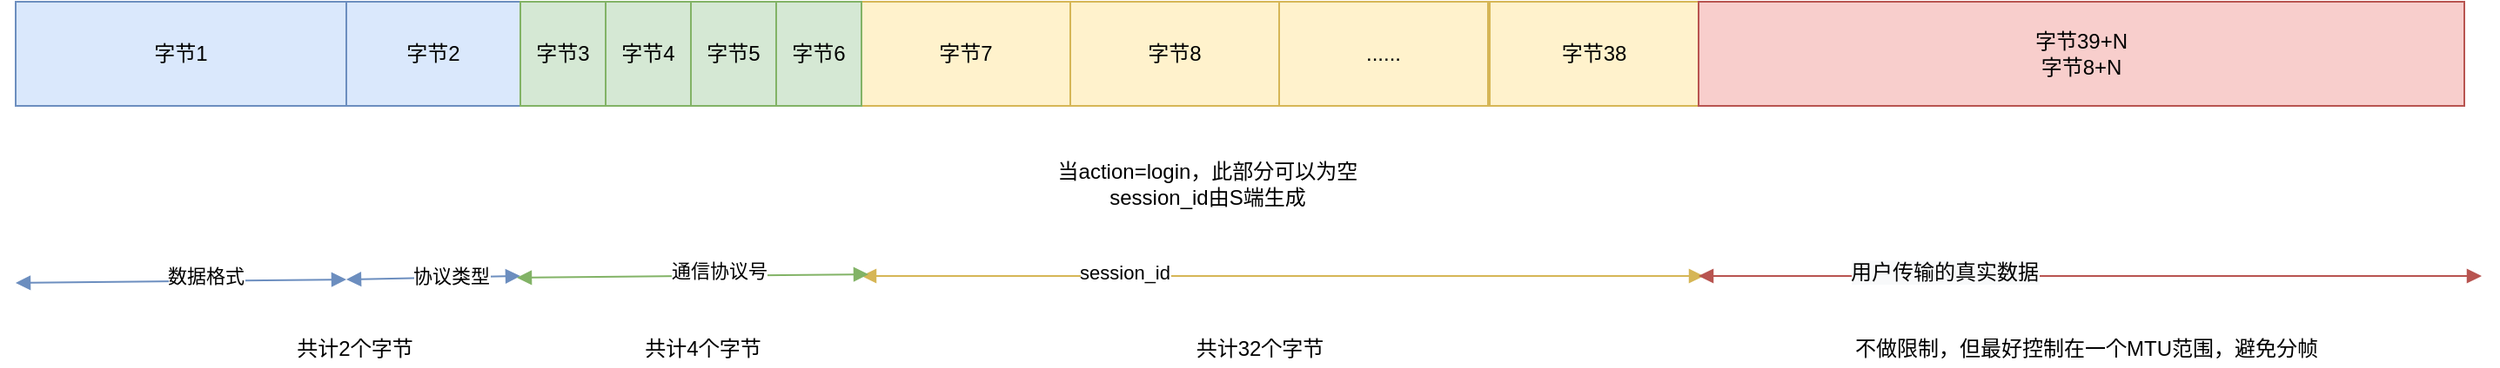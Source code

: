 <mxfile version="14.7.3" type="github">
  <diagram id="GCXrY2QsA4B7QGreXDqX" name="Page-1">
    <mxGraphModel dx="599" dy="704" grid="1" gridSize="10" guides="1" tooltips="1" connect="1" arrows="1" fold="1" page="1" pageScale="1" pageWidth="827" pageHeight="1169" math="0" shadow="0">
      <root>
        <mxCell id="0" />
        <mxCell id="1" parent="0" />
        <mxCell id="TAcSfTKSRgDNf1jZrh-P-1" value="字节7" style="rounded=0;whiteSpace=wrap;html=1;fillColor=#fff2cc;strokeColor=#d6b656;" parent="1" vertex="1">
          <mxGeometry x="1356" y="40" width="120" height="60" as="geometry" />
        </mxCell>
        <mxCell id="TAcSfTKSRgDNf1jZrh-P-2" value="&lt;span&gt;字节8&lt;/span&gt;" style="rounded=0;whiteSpace=wrap;html=1;fillColor=#fff2cc;strokeColor=#d6b656;" parent="1" vertex="1">
          <mxGeometry x="1476" y="40" width="120" height="60" as="geometry" />
        </mxCell>
        <mxCell id="TAcSfTKSRgDNf1jZrh-P-4" value="......" style="rounded=0;whiteSpace=wrap;html=1;fillColor=#fff2cc;strokeColor=#d6b656;" parent="1" vertex="1">
          <mxGeometry x="1596" y="40" width="120" height="60" as="geometry" />
        </mxCell>
        <mxCell id="TAcSfTKSRgDNf1jZrh-P-5" value="字节38" style="rounded=0;whiteSpace=wrap;html=1;fillColor=#fff2cc;strokeColor=#d6b656;" parent="1" vertex="1">
          <mxGeometry x="1717" y="40" width="120" height="60" as="geometry" />
        </mxCell>
        <mxCell id="TAcSfTKSRgDNf1jZrh-P-6" value="" style="endArrow=block;startArrow=block;endFill=1;startFill=1;html=1;fillColor=#fff2cc;strokeColor=#d6b656;" parent="1" edge="1">
          <mxGeometry width="160" relative="1" as="geometry">
            <mxPoint x="1356" y="198" as="sourcePoint" />
            <mxPoint x="1840" y="198" as="targetPoint" />
          </mxGeometry>
        </mxCell>
        <mxCell id="TAcSfTKSRgDNf1jZrh-P-7" value="session_id" style="edgeLabel;html=1;align=center;verticalAlign=middle;resizable=0;points=[];" parent="TAcSfTKSRgDNf1jZrh-P-6" vertex="1" connectable="0">
          <mxGeometry x="-0.376" y="2" relative="1" as="geometry">
            <mxPoint as="offset" />
          </mxGeometry>
        </mxCell>
        <mxCell id="TAcSfTKSRgDNf1jZrh-P-8" value="字节1" style="rounded=0;whiteSpace=wrap;html=1;fillColor=#dae8fc;strokeColor=#6c8ebf;" parent="1" vertex="1">
          <mxGeometry x="870" y="40" width="190" height="60" as="geometry" />
        </mxCell>
        <mxCell id="TAcSfTKSRgDNf1jZrh-P-11" value="" style="endArrow=block;startArrow=block;endFill=1;startFill=1;html=1;fillColor=#dae8fc;strokeColor=#6c8ebf;" parent="1" edge="1">
          <mxGeometry width="160" relative="1" as="geometry">
            <mxPoint x="870" y="202" as="sourcePoint" />
            <mxPoint x="1060" y="200" as="targetPoint" />
          </mxGeometry>
        </mxCell>
        <mxCell id="TAcSfTKSRgDNf1jZrh-P-17" value="数据格式" style="edgeLabel;html=1;align=center;verticalAlign=middle;resizable=0;points=[];" parent="TAcSfTKSRgDNf1jZrh-P-11" vertex="1" connectable="0">
          <mxGeometry x="0.148" y="3" relative="1" as="geometry">
            <mxPoint as="offset" />
          </mxGeometry>
        </mxCell>
        <mxCell id="TAcSfTKSRgDNf1jZrh-P-16" value="字节2" style="rounded=0;whiteSpace=wrap;html=1;fillColor=#dae8fc;strokeColor=#6c8ebf;" parent="1" vertex="1">
          <mxGeometry x="1060" y="40" width="100" height="60" as="geometry" />
        </mxCell>
        <mxCell id="TAcSfTKSRgDNf1jZrh-P-18" value="" style="endArrow=block;startArrow=block;endFill=1;startFill=1;html=1;fillColor=#dae8fc;strokeColor=#6c8ebf;" parent="1" edge="1">
          <mxGeometry width="160" relative="1" as="geometry">
            <mxPoint x="1060" y="200" as="sourcePoint" />
            <mxPoint x="1160" y="198" as="targetPoint" />
          </mxGeometry>
        </mxCell>
        <mxCell id="XAf3ND3JKzJtuVYQQDve-1" value="协议类型" style="edgeLabel;html=1;align=center;verticalAlign=middle;resizable=0;points=[];" vertex="1" connectable="0" parent="TAcSfTKSRgDNf1jZrh-P-18">
          <mxGeometry x="0.2" y="1" relative="1" as="geometry">
            <mxPoint as="offset" />
          </mxGeometry>
        </mxCell>
        <mxCell id="TAcSfTKSRgDNf1jZrh-P-21" value="字节39+N&lt;br&gt;字节8+N" style="rounded=0;whiteSpace=wrap;html=1;fillColor=#f8cecc;strokeColor=#b85450;" parent="1" vertex="1">
          <mxGeometry x="1837" y="40" width="440" height="60" as="geometry" />
        </mxCell>
        <mxCell id="TAcSfTKSRgDNf1jZrh-P-22" value="" style="endArrow=block;startArrow=block;endFill=1;startFill=1;html=1;fillColor=#f8cecc;strokeColor=#b85450;" parent="1" edge="1">
          <mxGeometry width="160" relative="1" as="geometry">
            <mxPoint x="1837" y="198" as="sourcePoint" />
            <mxPoint x="2287" y="198" as="targetPoint" />
          </mxGeometry>
        </mxCell>
        <mxCell id="TAcSfTKSRgDNf1jZrh-P-23" value="&lt;span style=&quot;font-size: 12px ; background-color: rgb(248 , 249 , 250)&quot;&gt;用户传输的真实数据&lt;/span&gt;" style="edgeLabel;html=1;align=center;verticalAlign=middle;resizable=0;points=[];" parent="TAcSfTKSRgDNf1jZrh-P-22" vertex="1" connectable="0">
          <mxGeometry x="-0.376" y="2" relative="1" as="geometry">
            <mxPoint as="offset" />
          </mxGeometry>
        </mxCell>
        <mxCell id="9RRE4GS8OZpcR4dE-EF0-1" value="字节3" style="rounded=0;whiteSpace=wrap;html=1;fillColor=#d5e8d4;strokeColor=#82b366;" parent="1" vertex="1">
          <mxGeometry x="1160" y="40" width="49" height="60" as="geometry" />
        </mxCell>
        <mxCell id="9RRE4GS8OZpcR4dE-EF0-3" value="字节4" style="rounded=0;whiteSpace=wrap;html=1;fillColor=#d5e8d4;strokeColor=#82b366;" parent="1" vertex="1">
          <mxGeometry x="1209" y="40" width="49" height="60" as="geometry" />
        </mxCell>
        <mxCell id="9RRE4GS8OZpcR4dE-EF0-4" value="字节5" style="rounded=0;whiteSpace=wrap;html=1;fillColor=#d5e8d4;strokeColor=#82b366;" parent="1" vertex="1">
          <mxGeometry x="1258" y="40" width="49" height="60" as="geometry" />
        </mxCell>
        <mxCell id="9RRE4GS8OZpcR4dE-EF0-5" value="字节6" style="rounded=0;whiteSpace=wrap;html=1;fillColor=#d5e8d4;strokeColor=#82b366;" parent="1" vertex="1">
          <mxGeometry x="1307" y="40" width="49" height="60" as="geometry" />
        </mxCell>
        <mxCell id="9RRE4GS8OZpcR4dE-EF0-6" value="" style="endArrow=block;startArrow=block;endFill=1;startFill=1;html=1;fillColor=#d5e8d4;strokeColor=#82b366;" parent="1" edge="1">
          <mxGeometry width="160" relative="1" as="geometry">
            <mxPoint x="1158" y="199" as="sourcePoint" />
            <mxPoint x="1360" y="197" as="targetPoint" />
          </mxGeometry>
        </mxCell>
        <mxCell id="9RRE4GS8OZpcR4dE-EF0-7" value="通信协议号" style="edgeLabel;html=1;align=center;verticalAlign=middle;resizable=0;points=[];" parent="9RRE4GS8OZpcR4dE-EF0-6" vertex="1" connectable="0">
          <mxGeometry x="0.148" y="3" relative="1" as="geometry">
            <mxPoint as="offset" />
          </mxGeometry>
        </mxCell>
        <mxCell id="9RRE4GS8OZpcR4dE-EF0-9" value="当action=login，此部分可以为空&lt;br&gt;session_id由S端生成" style="text;html=1;strokeColor=none;fillColor=none;align=center;verticalAlign=middle;whiteSpace=wrap;rounded=0;" parent="1" vertex="1">
          <mxGeometry x="1460" y="130" width="190" height="30" as="geometry" />
        </mxCell>
        <mxCell id="9RRE4GS8OZpcR4dE-EF0-10" value="共计2个字节" style="text;html=1;strokeColor=none;fillColor=none;align=center;verticalAlign=middle;whiteSpace=wrap;rounded=0;" parent="1" vertex="1">
          <mxGeometry x="1000" y="230" width="130" height="20" as="geometry" />
        </mxCell>
        <mxCell id="9RRE4GS8OZpcR4dE-EF0-11" value="共计4个字节" style="text;html=1;strokeColor=none;fillColor=none;align=center;verticalAlign=middle;whiteSpace=wrap;rounded=0;" parent="1" vertex="1">
          <mxGeometry x="1200" y="230" width="130" height="20" as="geometry" />
        </mxCell>
        <mxCell id="9RRE4GS8OZpcR4dE-EF0-12" value="共计32个字节" style="text;html=1;strokeColor=none;fillColor=none;align=center;verticalAlign=middle;whiteSpace=wrap;rounded=0;" parent="1" vertex="1">
          <mxGeometry x="1520" y="230" width="130" height="20" as="geometry" />
        </mxCell>
        <mxCell id="9RRE4GS8OZpcR4dE-EF0-13" value="不做限制，但最好控制在一个MTU范围，避免分帧" style="text;html=1;strokeColor=none;fillColor=none;align=center;verticalAlign=middle;whiteSpace=wrap;rounded=0;" parent="1" vertex="1">
          <mxGeometry x="1920" y="230" width="280" height="20" as="geometry" />
        </mxCell>
      </root>
    </mxGraphModel>
  </diagram>
</mxfile>
